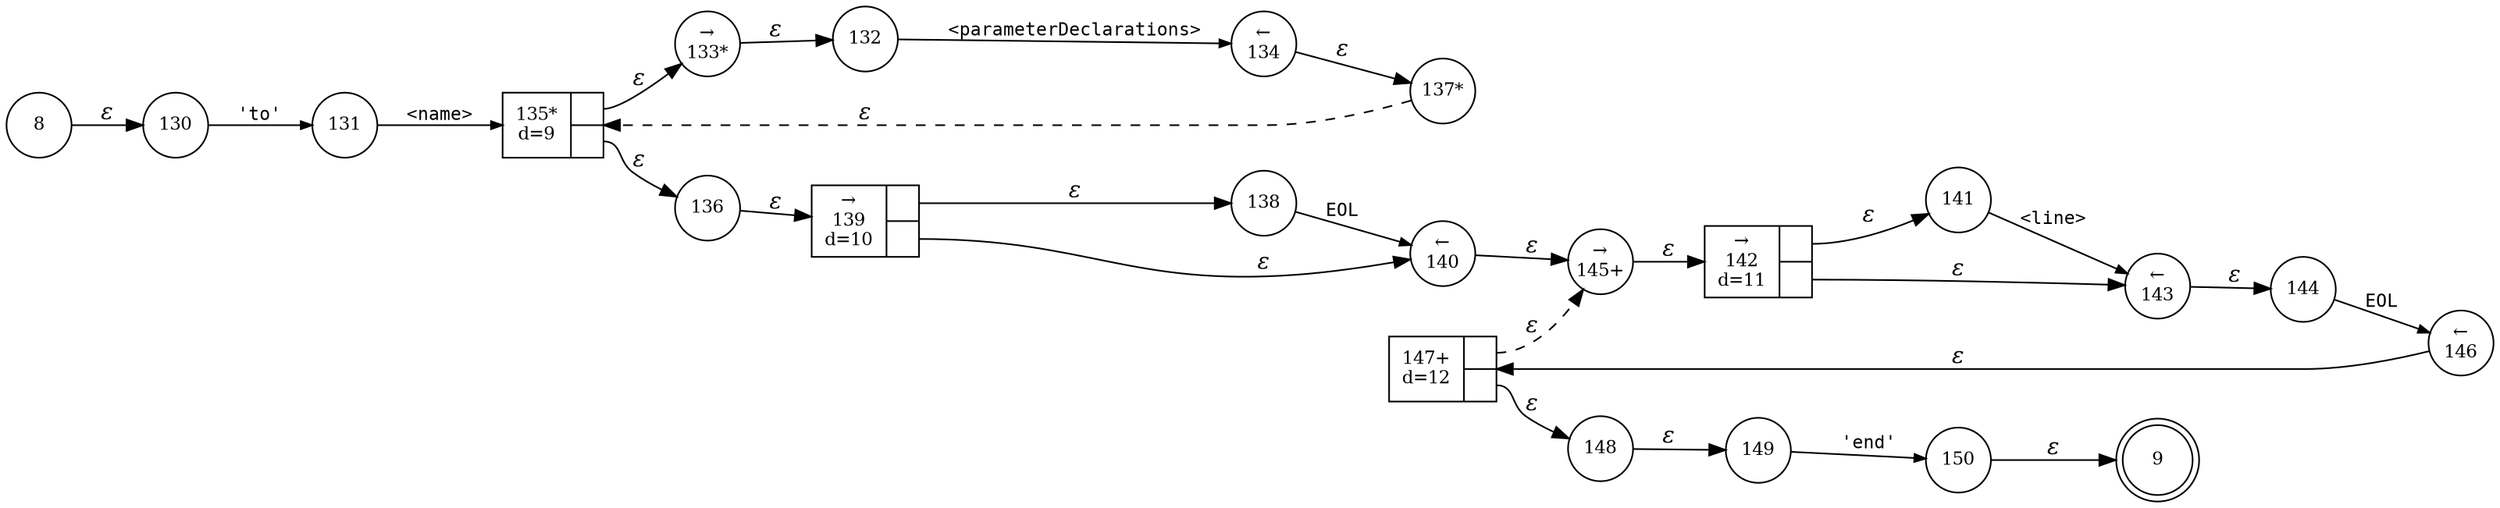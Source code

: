 digraph ATN {
rankdir=LR;
s9[fontsize=11, label="9", shape=doublecircle, fixedsize=true, width=.6];
s130[fontsize=11,label="130", shape=circle, fixedsize=true, width=.55, peripheries=1];
s131[fontsize=11,label="131", shape=circle, fixedsize=true, width=.55, peripheries=1];
s132[fontsize=11,label="132", shape=circle, fixedsize=true, width=.55, peripheries=1];
s133[fontsize=11,label="&rarr;\n133*", shape=circle, fixedsize=true, width=.55, peripheries=1];
s134[fontsize=11,label="&larr;\n134", shape=circle, fixedsize=true, width=.55, peripheries=1];
s135[fontsize=11,label="{135*\nd=9|{<p0>|<p1>}}", shape=record, fixedsize=false, peripheries=1];
s8[fontsize=11,label="8", shape=circle, fixedsize=true, width=.55, peripheries=1];
s136[fontsize=11,label="136", shape=circle, fixedsize=true, width=.55, peripheries=1];
s137[fontsize=11,label="137*", shape=circle, fixedsize=true, width=.55, peripheries=1];
s138[fontsize=11,label="138", shape=circle, fixedsize=true, width=.55, peripheries=1];
s139[fontsize=11,label="{&rarr;\n139\nd=10|{<p0>|<p1>}}", shape=record, fixedsize=false, peripheries=1];
s140[fontsize=11,label="&larr;\n140", shape=circle, fixedsize=true, width=.55, peripheries=1];
s141[fontsize=11,label="141", shape=circle, fixedsize=true, width=.55, peripheries=1];
s142[fontsize=11,label="{&rarr;\n142\nd=11|{<p0>|<p1>}}", shape=record, fixedsize=false, peripheries=1];
s143[fontsize=11,label="&larr;\n143", shape=circle, fixedsize=true, width=.55, peripheries=1];
s144[fontsize=11,label="144", shape=circle, fixedsize=true, width=.55, peripheries=1];
s145[fontsize=11,label="&rarr;\n145+", shape=circle, fixedsize=true, width=.55, peripheries=1];
s146[fontsize=11,label="&larr;\n146", shape=circle, fixedsize=true, width=.55, peripheries=1];
s147[fontsize=11,label="{147+\nd=12|{<p0>|<p1>}}", shape=record, fixedsize=false, peripheries=1];
s148[fontsize=11,label="148", shape=circle, fixedsize=true, width=.55, peripheries=1];
s149[fontsize=11,label="149", shape=circle, fixedsize=true, width=.55, peripheries=1];
s150[fontsize=11,label="150", shape=circle, fixedsize=true, width=.55, peripheries=1];
s8 -> s130 [fontname="Times-Italic", label="&epsilon;"];
s130 -> s131 [fontsize=11, fontname="Courier", arrowsize=.7, label = "'to'", arrowhead = normal];
s131 -> s135 [fontsize=11, fontname="Courier", arrowsize=.7, label = "<name>", arrowhead = normal];
s135:p0 -> s133 [fontname="Times-Italic", label="&epsilon;"];
s135:p1 -> s136 [fontname="Times-Italic", label="&epsilon;"];
s133 -> s132 [fontname="Times-Italic", label="&epsilon;"];
s136 -> s139 [fontname="Times-Italic", label="&epsilon;"];
s132 -> s134 [fontsize=11, fontname="Courier", arrowsize=.7, label = "<parameterDeclarations>", arrowhead = normal];
s139:p0 -> s138 [fontname="Times-Italic", label="&epsilon;"];
s139:p1 -> s140 [fontname="Times-Italic", label="&epsilon;"];
s134 -> s137 [fontname="Times-Italic", label="&epsilon;"];
s138 -> s140 [fontsize=11, fontname="Courier", arrowsize=.7, label = "EOL", arrowhead = normal];
s140 -> s145 [fontname="Times-Italic", label="&epsilon;"];
s137 -> s135 [fontname="Times-Italic", label="&epsilon;", style="dashed"];
s145 -> s142 [fontname="Times-Italic", label="&epsilon;"];
s142:p0 -> s141 [fontname="Times-Italic", label="&epsilon;"];
s142:p1 -> s143 [fontname="Times-Italic", label="&epsilon;"];
s141 -> s143 [fontsize=11, fontname="Courier", arrowsize=.7, label = "<line>", arrowhead = normal];
s143 -> s144 [fontname="Times-Italic", label="&epsilon;"];
s144 -> s146 [fontsize=11, fontname="Courier", arrowsize=.7, label = "EOL", arrowhead = normal];
s146 -> s147 [fontname="Times-Italic", label="&epsilon;"];
s147:p0 -> s145 [fontname="Times-Italic", label="&epsilon;", style="dashed"];
s147:p1 -> s148 [fontname="Times-Italic", label="&epsilon;"];
s148 -> s149 [fontname="Times-Italic", label="&epsilon;"];
s149 -> s150 [fontsize=11, fontname="Courier", arrowsize=.7, label = "'end'", arrowhead = normal];
s150 -> s9 [fontname="Times-Italic", label="&epsilon;"];
}